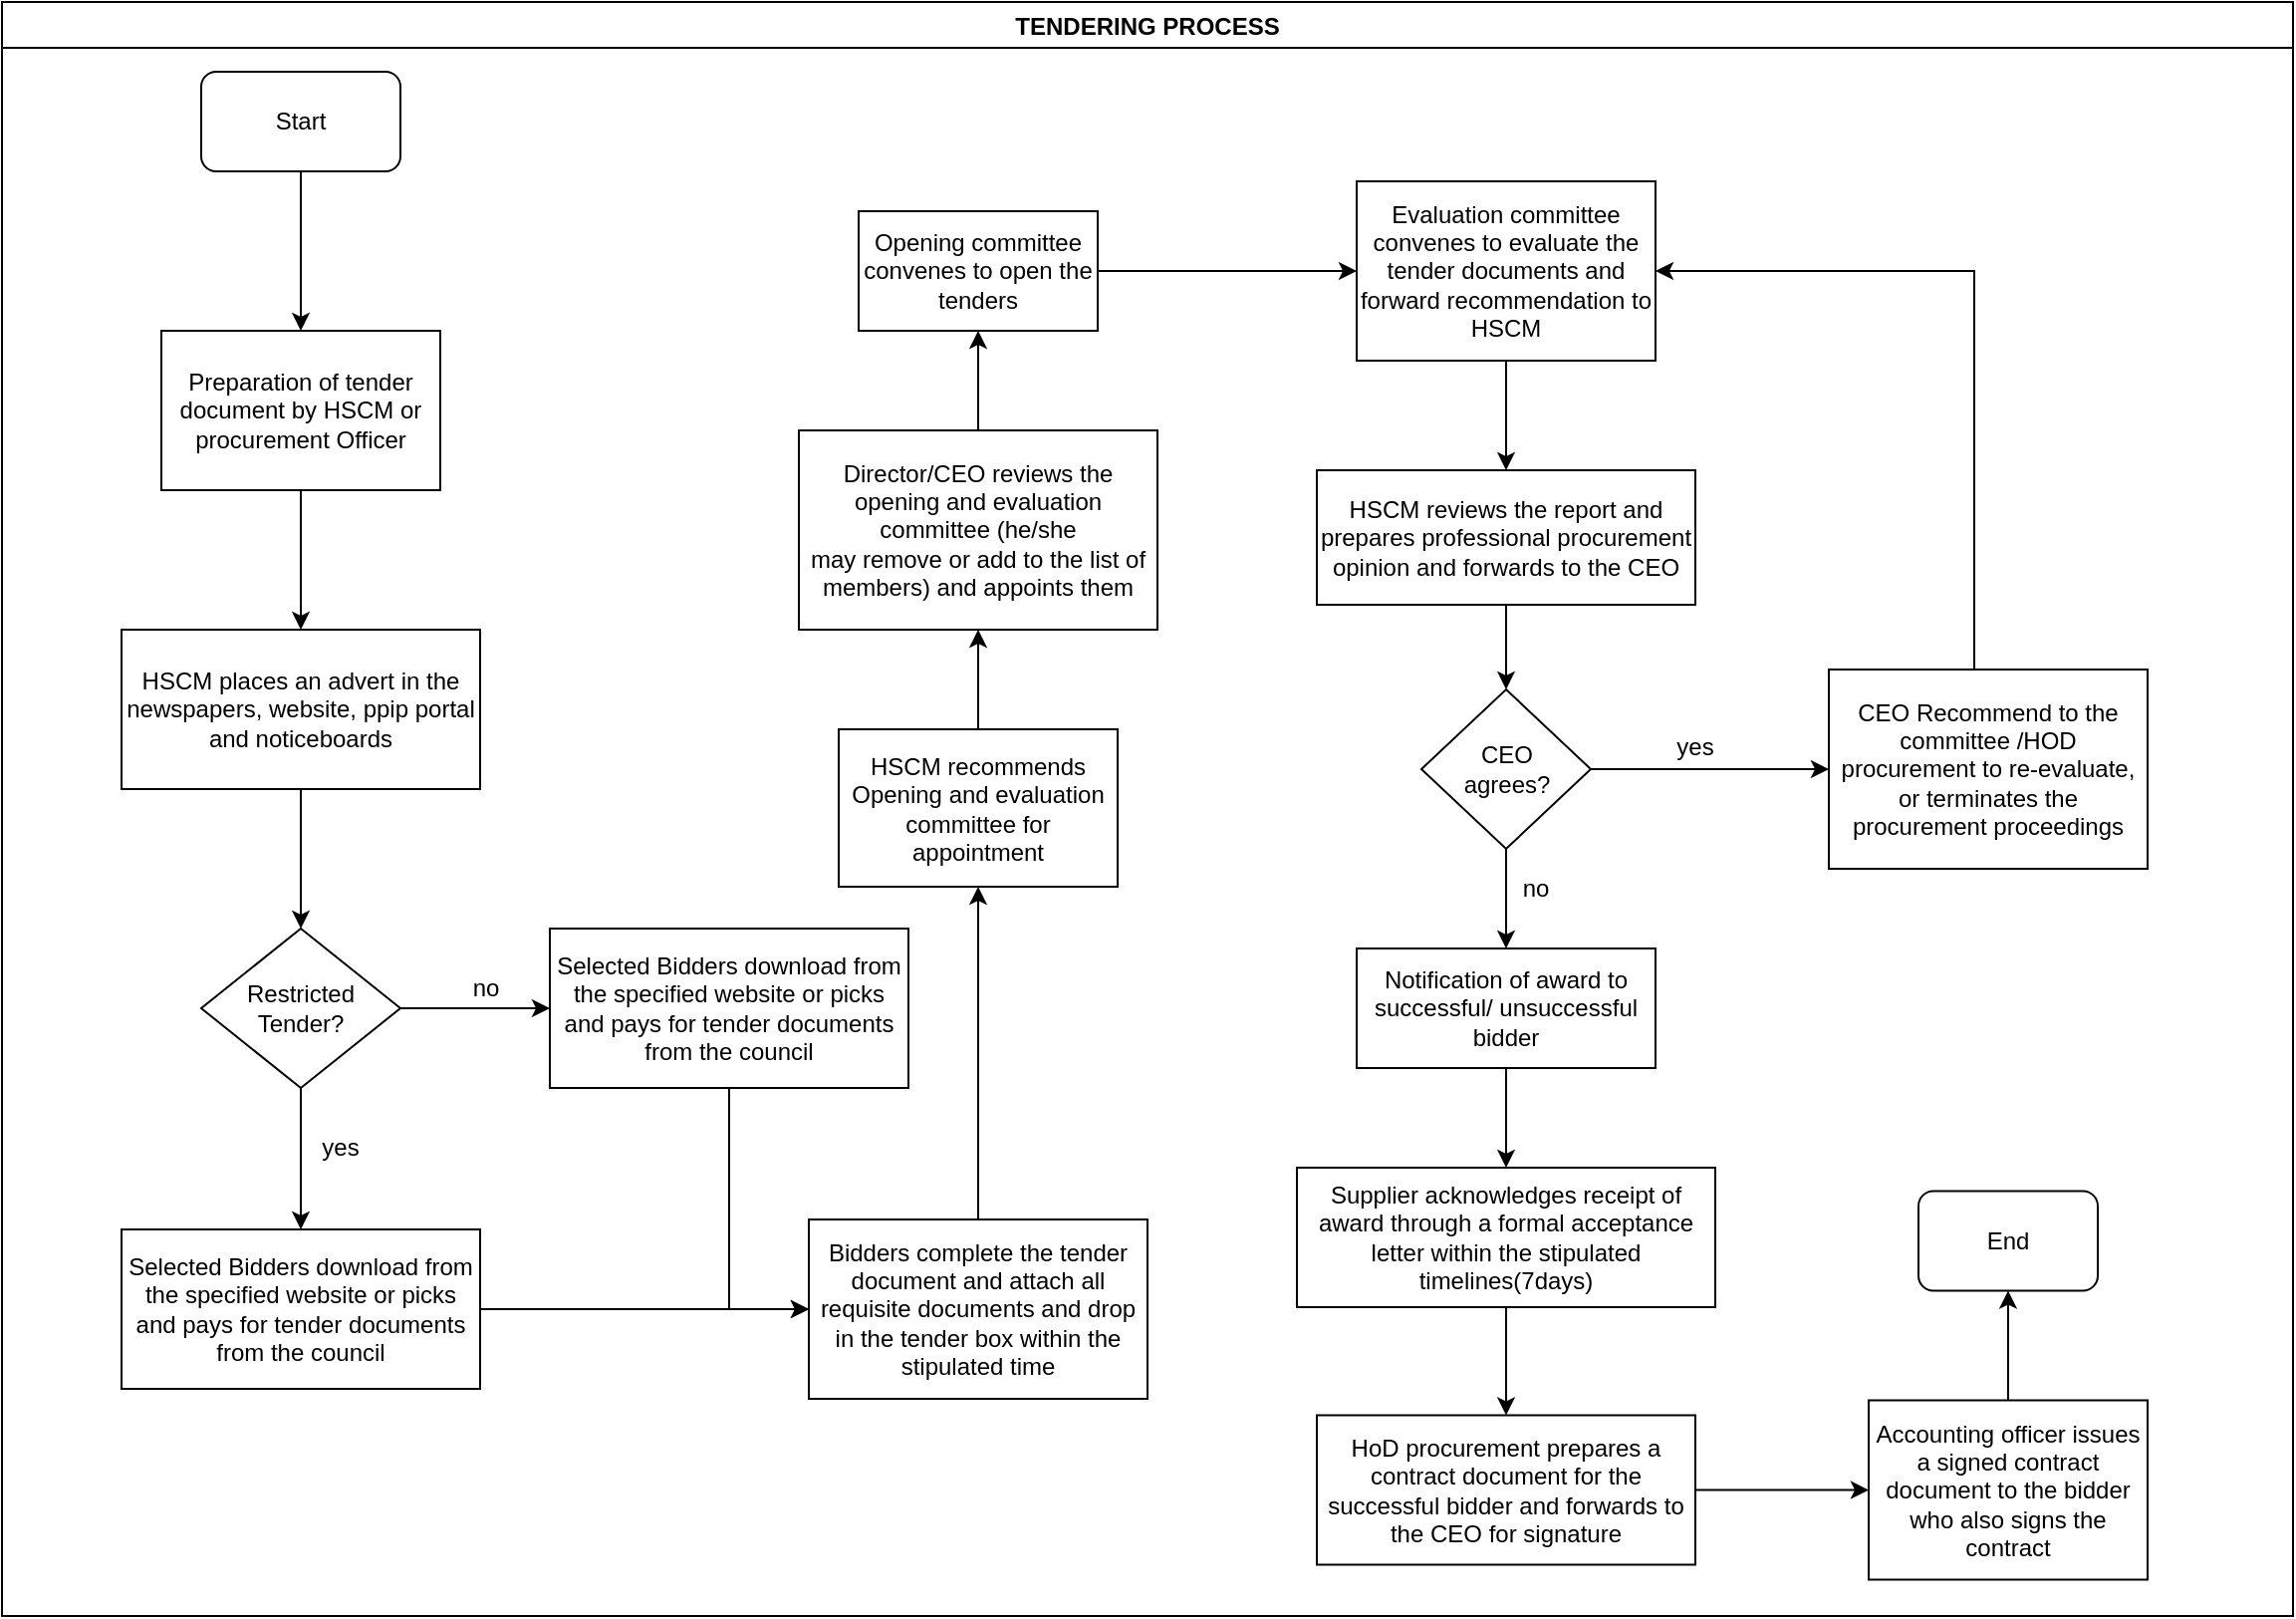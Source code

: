 <mxfile version="14.0.0" type="github">
  <diagram id="p7EpNIWao3hXpbfT4_oQ" name="Page-1">
    <mxGraphModel dx="1038" dy="547" grid="1" gridSize="10" guides="1" tooltips="1" connect="1" arrows="1" fold="1" page="1" pageScale="1" pageWidth="1169" pageHeight="827" math="0" shadow="0">
      <root>
        <mxCell id="0" />
        <mxCell id="1" parent="0" />
        <mxCell id="5i2XxdddxOiisHzQCfqY-1" value="TENDERING PROCESS" style="swimlane;" vertex="1" parent="1">
          <mxGeometry x="10" y="10" width="1150" height="810" as="geometry" />
        </mxCell>
        <mxCell id="5i2XxdddxOiisHzQCfqY-2" value="Start" style="rounded=1;whiteSpace=wrap;html=1;" vertex="1" parent="5i2XxdddxOiisHzQCfqY-1">
          <mxGeometry x="100" y="35" width="100" height="50" as="geometry" />
        </mxCell>
        <mxCell id="5i2XxdddxOiisHzQCfqY-3" value="Preparation of tender document by HSCM or procurement Officer" style="rounded=0;whiteSpace=wrap;html=1;" vertex="1" parent="5i2XxdddxOiisHzQCfqY-1">
          <mxGeometry x="80" y="165" width="140" height="80" as="geometry" />
        </mxCell>
        <mxCell id="5i2XxdddxOiisHzQCfqY-4" value="" style="edgeStyle=orthogonalEdgeStyle;rounded=0;orthogonalLoop=1;jettySize=auto;html=1;entryX=0.5;entryY=0;entryDx=0;entryDy=0;" edge="1" parent="5i2XxdddxOiisHzQCfqY-1" source="5i2XxdddxOiisHzQCfqY-2" target="5i2XxdddxOiisHzQCfqY-3">
          <mxGeometry relative="1" as="geometry">
            <mxPoint x="150" y="160" as="targetPoint" />
          </mxGeometry>
        </mxCell>
        <mxCell id="5i2XxdddxOiisHzQCfqY-5" value="Restricted Tender?" style="rhombus;whiteSpace=wrap;html=1;" vertex="1" parent="5i2XxdddxOiisHzQCfqY-1">
          <mxGeometry x="100" y="465" width="100" height="80" as="geometry" />
        </mxCell>
        <mxCell id="5i2XxdddxOiisHzQCfqY-6" value="Selected Bidders download from the specified website or picks and pays for tender documents from the council" style="whiteSpace=wrap;html=1;rounded=0;" vertex="1" parent="5i2XxdddxOiisHzQCfqY-1">
          <mxGeometry x="60" y="616" width="180" height="80" as="geometry" />
        </mxCell>
        <mxCell id="5i2XxdddxOiisHzQCfqY-7" value="" style="edgeStyle=orthogonalEdgeStyle;rounded=0;orthogonalLoop=1;jettySize=auto;html=1;entryX=0.5;entryY=0;entryDx=0;entryDy=0;" edge="1" parent="5i2XxdddxOiisHzQCfqY-1" source="5i2XxdddxOiisHzQCfqY-5" target="5i2XxdddxOiisHzQCfqY-6">
          <mxGeometry relative="1" as="geometry">
            <mxPoint x="150" y="635" as="targetPoint" />
          </mxGeometry>
        </mxCell>
        <mxCell id="5i2XxdddxOiisHzQCfqY-8" value="yes" style="text;html=1;strokeColor=none;fillColor=none;align=center;verticalAlign=middle;whiteSpace=wrap;rounded=0;" vertex="1" parent="5i2XxdddxOiisHzQCfqY-1">
          <mxGeometry x="150" y="565" width="40" height="20" as="geometry" />
        </mxCell>
        <mxCell id="5i2XxdddxOiisHzQCfqY-9" value="Selected Bidders download from the specified website or picks and pays for tender documents from the council" style="whiteSpace=wrap;html=1;rounded=0;" vertex="1" parent="5i2XxdddxOiisHzQCfqY-1">
          <mxGeometry x="275" y="465" width="180" height="80" as="geometry" />
        </mxCell>
        <mxCell id="5i2XxdddxOiisHzQCfqY-10" value="" style="edgeStyle=orthogonalEdgeStyle;rounded=0;orthogonalLoop=1;jettySize=auto;html=1;entryX=0;entryY=0.5;entryDx=0;entryDy=0;" edge="1" parent="5i2XxdddxOiisHzQCfqY-1" source="5i2XxdddxOiisHzQCfqY-5" target="5i2XxdddxOiisHzQCfqY-9">
          <mxGeometry relative="1" as="geometry">
            <mxPoint x="270" y="505" as="targetPoint" />
          </mxGeometry>
        </mxCell>
        <mxCell id="5i2XxdddxOiisHzQCfqY-11" value="Bidders complete the tender document and attach all requisite documents and drop in the tender box within the stipulated time" style="whiteSpace=wrap;html=1;rounded=0;" vertex="1" parent="5i2XxdddxOiisHzQCfqY-1">
          <mxGeometry x="405" y="611" width="170" height="90" as="geometry" />
        </mxCell>
        <mxCell id="5i2XxdddxOiisHzQCfqY-12" value="" style="edgeStyle=orthogonalEdgeStyle;rounded=0;orthogonalLoop=1;jettySize=auto;html=1;" edge="1" parent="5i2XxdddxOiisHzQCfqY-1" source="5i2XxdddxOiisHzQCfqY-6" target="5i2XxdddxOiisHzQCfqY-11">
          <mxGeometry relative="1" as="geometry" />
        </mxCell>
        <mxCell id="5i2XxdddxOiisHzQCfqY-13" value="" style="edgeStyle=orthogonalEdgeStyle;rounded=0;orthogonalLoop=1;jettySize=auto;html=1;exitX=0.5;exitY=1;exitDx=0;exitDy=0;entryX=0;entryY=0.5;entryDx=0;entryDy=0;" edge="1" parent="5i2XxdddxOiisHzQCfqY-1" source="5i2XxdddxOiisHzQCfqY-9" target="5i2XxdddxOiisHzQCfqY-11">
          <mxGeometry relative="1" as="geometry" />
        </mxCell>
        <mxCell id="5i2XxdddxOiisHzQCfqY-14" value="HSCM recommends Opening and evaluation committee for appointment" style="whiteSpace=wrap;html=1;rounded=0;" vertex="1" parent="5i2XxdddxOiisHzQCfqY-1">
          <mxGeometry x="420" y="365" width="140" height="79" as="geometry" />
        </mxCell>
        <mxCell id="5i2XxdddxOiisHzQCfqY-15" value="" style="edgeStyle=orthogonalEdgeStyle;rounded=0;orthogonalLoop=1;jettySize=auto;html=1;" edge="1" parent="5i2XxdddxOiisHzQCfqY-1" source="5i2XxdddxOiisHzQCfqY-11" target="5i2XxdddxOiisHzQCfqY-14">
          <mxGeometry relative="1" as="geometry" />
        </mxCell>
        <mxCell id="5i2XxdddxOiisHzQCfqY-16" value="Opening committee convenes to open the tenders" style="whiteSpace=wrap;html=1;rounded=0;" vertex="1" parent="5i2XxdddxOiisHzQCfqY-1">
          <mxGeometry x="430" y="105" width="120" height="60" as="geometry" />
        </mxCell>
        <mxCell id="5i2XxdddxOiisHzQCfqY-17" value="Evaluation committee convenes to evaluate the tender documents and forward recommendation to HSCM " style="whiteSpace=wrap;html=1;rounded=0;" vertex="1" parent="5i2XxdddxOiisHzQCfqY-1">
          <mxGeometry x="680" y="90" width="150" height="90" as="geometry" />
        </mxCell>
        <mxCell id="5i2XxdddxOiisHzQCfqY-18" value="" style="edgeStyle=orthogonalEdgeStyle;rounded=0;orthogonalLoop=1;jettySize=auto;html=1;" edge="1" parent="5i2XxdddxOiisHzQCfqY-1" source="5i2XxdddxOiisHzQCfqY-16" target="5i2XxdddxOiisHzQCfqY-17">
          <mxGeometry relative="1" as="geometry" />
        </mxCell>
        <mxCell id="5i2XxdddxOiisHzQCfqY-19" value="HSCM reviews the report and prepares professional procurement opinion and forwards to the CEO" style="whiteSpace=wrap;html=1;rounded=0;" vertex="1" parent="5i2XxdddxOiisHzQCfqY-1">
          <mxGeometry x="660" y="235" width="190" height="67.5" as="geometry" />
        </mxCell>
        <mxCell id="5i2XxdddxOiisHzQCfqY-20" value="" style="edgeStyle=orthogonalEdgeStyle;rounded=0;orthogonalLoop=1;jettySize=auto;html=1;entryX=0.5;entryY=0;entryDx=0;entryDy=0;" edge="1" parent="5i2XxdddxOiisHzQCfqY-1" source="5i2XxdddxOiisHzQCfqY-17" target="5i2XxdddxOiisHzQCfqY-19">
          <mxGeometry relative="1" as="geometry">
            <mxPoint x="755" y="275" as="targetPoint" />
          </mxGeometry>
        </mxCell>
        <mxCell id="5i2XxdddxOiisHzQCfqY-21" value="&lt;div&gt;CEO &lt;br&gt;&lt;/div&gt;&lt;div&gt;agrees?&lt;/div&gt;" style="rhombus;whiteSpace=wrap;html=1;rounded=0;" vertex="1" parent="5i2XxdddxOiisHzQCfqY-1">
          <mxGeometry x="712.5" y="345" width="85" height="80" as="geometry" />
        </mxCell>
        <mxCell id="5i2XxdddxOiisHzQCfqY-22" value="" style="edgeStyle=orthogonalEdgeStyle;rounded=0;orthogonalLoop=1;jettySize=auto;html=1;" edge="1" parent="5i2XxdddxOiisHzQCfqY-1" source="5i2XxdddxOiisHzQCfqY-19" target="5i2XxdddxOiisHzQCfqY-21">
          <mxGeometry relative="1" as="geometry" />
        </mxCell>
        <mxCell id="5i2XxdddxOiisHzQCfqY-23" value="" style="edgeStyle=orthogonalEdgeStyle;rounded=0;orthogonalLoop=1;jettySize=auto;html=1;entryX=0.5;entryY=0;entryDx=0;entryDy=0;" edge="1" parent="5i2XxdddxOiisHzQCfqY-1" source="5i2XxdddxOiisHzQCfqY-21" target="5i2XxdddxOiisHzQCfqY-24">
          <mxGeometry relative="1" as="geometry">
            <mxPoint x="755" y="495" as="targetPoint" />
          </mxGeometry>
        </mxCell>
        <mxCell id="5i2XxdddxOiisHzQCfqY-24" value="Notification of award to successful/ unsuccessful bidder" style="whiteSpace=wrap;html=1;rounded=0;" vertex="1" parent="5i2XxdddxOiisHzQCfqY-1">
          <mxGeometry x="680" y="475" width="150" height="60" as="geometry" />
        </mxCell>
        <mxCell id="5i2XxdddxOiisHzQCfqY-25" value="Supplier acknowledges receipt of award through a formal acceptance letter within the stipulated timelines(7days)" style="whiteSpace=wrap;html=1;rounded=0;" vertex="1" parent="5i2XxdddxOiisHzQCfqY-1">
          <mxGeometry x="650" y="585" width="210" height="70" as="geometry" />
        </mxCell>
        <mxCell id="5i2XxdddxOiisHzQCfqY-26" value="" style="edgeStyle=orthogonalEdgeStyle;rounded=0;orthogonalLoop=1;jettySize=auto;html=1;" edge="1" parent="5i2XxdddxOiisHzQCfqY-1" source="5i2XxdddxOiisHzQCfqY-24" target="5i2XxdddxOiisHzQCfqY-25">
          <mxGeometry relative="1" as="geometry" />
        </mxCell>
        <mxCell id="5i2XxdddxOiisHzQCfqY-27" value="HoD procurement prepares a contract document for the successful bidder and forwards to the CEO for signature" style="whiteSpace=wrap;html=1;rounded=0;" vertex="1" parent="5i2XxdddxOiisHzQCfqY-1">
          <mxGeometry x="660" y="709.25" width="190" height="75" as="geometry" />
        </mxCell>
        <mxCell id="5i2XxdddxOiisHzQCfqY-28" value="" style="edgeStyle=orthogonalEdgeStyle;rounded=0;orthogonalLoop=1;jettySize=auto;html=1;exitX=0.5;exitY=1;exitDx=0;exitDy=0;" edge="1" parent="5i2XxdddxOiisHzQCfqY-1" source="5i2XxdddxOiisHzQCfqY-25" target="5i2XxdddxOiisHzQCfqY-27">
          <mxGeometry relative="1" as="geometry">
            <mxPoint x="754.5" y="646.75" as="sourcePoint" />
          </mxGeometry>
        </mxCell>
        <mxCell id="5i2XxdddxOiisHzQCfqY-29" value="Accounting officer issues a signed contract document to the bidder who also signs the contract" style="whiteSpace=wrap;html=1;rounded=0;" vertex="1" parent="5i2XxdddxOiisHzQCfqY-1">
          <mxGeometry x="937" y="701.75" width="140" height="90" as="geometry" />
        </mxCell>
        <mxCell id="5i2XxdddxOiisHzQCfqY-30" value="" style="edgeStyle=orthogonalEdgeStyle;rounded=0;orthogonalLoop=1;jettySize=auto;html=1;" edge="1" parent="5i2XxdddxOiisHzQCfqY-1" source="5i2XxdddxOiisHzQCfqY-27" target="5i2XxdddxOiisHzQCfqY-29">
          <mxGeometry relative="1" as="geometry" />
        </mxCell>
        <mxCell id="5i2XxdddxOiisHzQCfqY-31" value="CEO Recommend to the committee /HOD procurement to re-evaluate, or terminates the procurement proceedings" style="whiteSpace=wrap;html=1;rounded=0;" vertex="1" parent="5i2XxdddxOiisHzQCfqY-1">
          <mxGeometry x="917" y="335" width="160" height="100" as="geometry" />
        </mxCell>
        <mxCell id="5i2XxdddxOiisHzQCfqY-32" value="" style="edgeStyle=orthogonalEdgeStyle;rounded=0;orthogonalLoop=1;jettySize=auto;html=1;entryX=0;entryY=0.5;entryDx=0;entryDy=0;" edge="1" parent="5i2XxdddxOiisHzQCfqY-1" source="5i2XxdddxOiisHzQCfqY-21" target="5i2XxdddxOiisHzQCfqY-31">
          <mxGeometry relative="1" as="geometry">
            <mxPoint x="860" y="404" as="targetPoint" />
          </mxGeometry>
        </mxCell>
        <mxCell id="5i2XxdddxOiisHzQCfqY-33" value="" style="edgeStyle=orthogonalEdgeStyle;rounded=0;orthogonalLoop=1;jettySize=auto;html=1;entryX=1;entryY=0.5;entryDx=0;entryDy=0;" edge="1" parent="5i2XxdddxOiisHzQCfqY-1" source="5i2XxdddxOiisHzQCfqY-31" target="5i2XxdddxOiisHzQCfqY-17">
          <mxGeometry relative="1" as="geometry">
            <mxPoint x="997" y="235" as="targetPoint" />
            <Array as="points">
              <mxPoint x="990" y="135" />
            </Array>
          </mxGeometry>
        </mxCell>
        <mxCell id="5i2XxdddxOiisHzQCfqY-34" value="yes" style="text;html=1;strokeColor=none;fillColor=none;align=center;verticalAlign=middle;whiteSpace=wrap;rounded=0;" vertex="1" parent="5i2XxdddxOiisHzQCfqY-1">
          <mxGeometry x="830" y="364" width="40" height="20" as="geometry" />
        </mxCell>
        <mxCell id="5i2XxdddxOiisHzQCfqY-35" value="no" style="text;html=1;strokeColor=none;fillColor=none;align=center;verticalAlign=middle;whiteSpace=wrap;rounded=0;" vertex="1" parent="5i2XxdddxOiisHzQCfqY-1">
          <mxGeometry x="750" y="435" width="40" height="20" as="geometry" />
        </mxCell>
        <mxCell id="5i2XxdddxOiisHzQCfqY-36" value="" style="edgeStyle=orthogonalEdgeStyle;rounded=0;orthogonalLoop=1;jettySize=auto;html=1;" edge="1" parent="1" source="5i2XxdddxOiisHzQCfqY-37" target="5i2XxdddxOiisHzQCfqY-5">
          <mxGeometry relative="1" as="geometry">
            <mxPoint x="160" y="475" as="targetPoint" />
          </mxGeometry>
        </mxCell>
        <mxCell id="5i2XxdddxOiisHzQCfqY-37" value="HSCM places an advert in the newspapers, website, ppip portal and noticeboards" style="whiteSpace=wrap;html=1;rounded=0;" vertex="1" parent="1">
          <mxGeometry x="70" y="325" width="180" height="80" as="geometry" />
        </mxCell>
        <mxCell id="5i2XxdddxOiisHzQCfqY-38" value="" style="edgeStyle=orthogonalEdgeStyle;rounded=0;orthogonalLoop=1;jettySize=auto;html=1;" edge="1" parent="1" source="5i2XxdddxOiisHzQCfqY-3" target="5i2XxdddxOiisHzQCfqY-37">
          <mxGeometry relative="1" as="geometry" />
        </mxCell>
        <mxCell id="5i2XxdddxOiisHzQCfqY-39" value="no" style="text;html=1;strokeColor=none;fillColor=none;align=center;verticalAlign=middle;whiteSpace=wrap;rounded=0;" vertex="1" parent="1">
          <mxGeometry x="233" y="495" width="40" height="20" as="geometry" />
        </mxCell>
        <mxCell id="5i2XxdddxOiisHzQCfqY-40" value="" style="edgeStyle=orthogonalEdgeStyle;rounded=0;orthogonalLoop=1;jettySize=auto;html=1;" edge="1" parent="1" source="5i2XxdddxOiisHzQCfqY-41" target="5i2XxdddxOiisHzQCfqY-16">
          <mxGeometry relative="1" as="geometry" />
        </mxCell>
        <mxCell id="5i2XxdddxOiisHzQCfqY-41" value="Director/CEO reviews the opening and evaluation committee (he/she &lt;br&gt;may remove or add to the list of members) and appoints them" style="whiteSpace=wrap;html=1;rounded=0;" vertex="1" parent="1">
          <mxGeometry x="410" y="225" width="180" height="100" as="geometry" />
        </mxCell>
        <mxCell id="5i2XxdddxOiisHzQCfqY-42" value="" style="edgeStyle=orthogonalEdgeStyle;rounded=0;orthogonalLoop=1;jettySize=auto;html=1;" edge="1" parent="1" source="5i2XxdddxOiisHzQCfqY-14" target="5i2XxdddxOiisHzQCfqY-41">
          <mxGeometry relative="1" as="geometry" />
        </mxCell>
        <mxCell id="5i2XxdddxOiisHzQCfqY-43" value="End" style="rounded=1;whiteSpace=wrap;html=1;" vertex="1" parent="1">
          <mxGeometry x="972" y="606.75" width="90" height="50" as="geometry" />
        </mxCell>
        <mxCell id="5i2XxdddxOiisHzQCfqY-44" value="" style="edgeStyle=orthogonalEdgeStyle;rounded=0;orthogonalLoop=1;jettySize=auto;html=1;entryX=0.5;entryY=1;entryDx=0;entryDy=0;" edge="1" parent="1" source="5i2XxdddxOiisHzQCfqY-29" target="5i2XxdddxOiisHzQCfqY-43">
          <mxGeometry relative="1" as="geometry">
            <mxPoint x="1007" y="624.25" as="targetPoint" />
          </mxGeometry>
        </mxCell>
      </root>
    </mxGraphModel>
  </diagram>
</mxfile>
